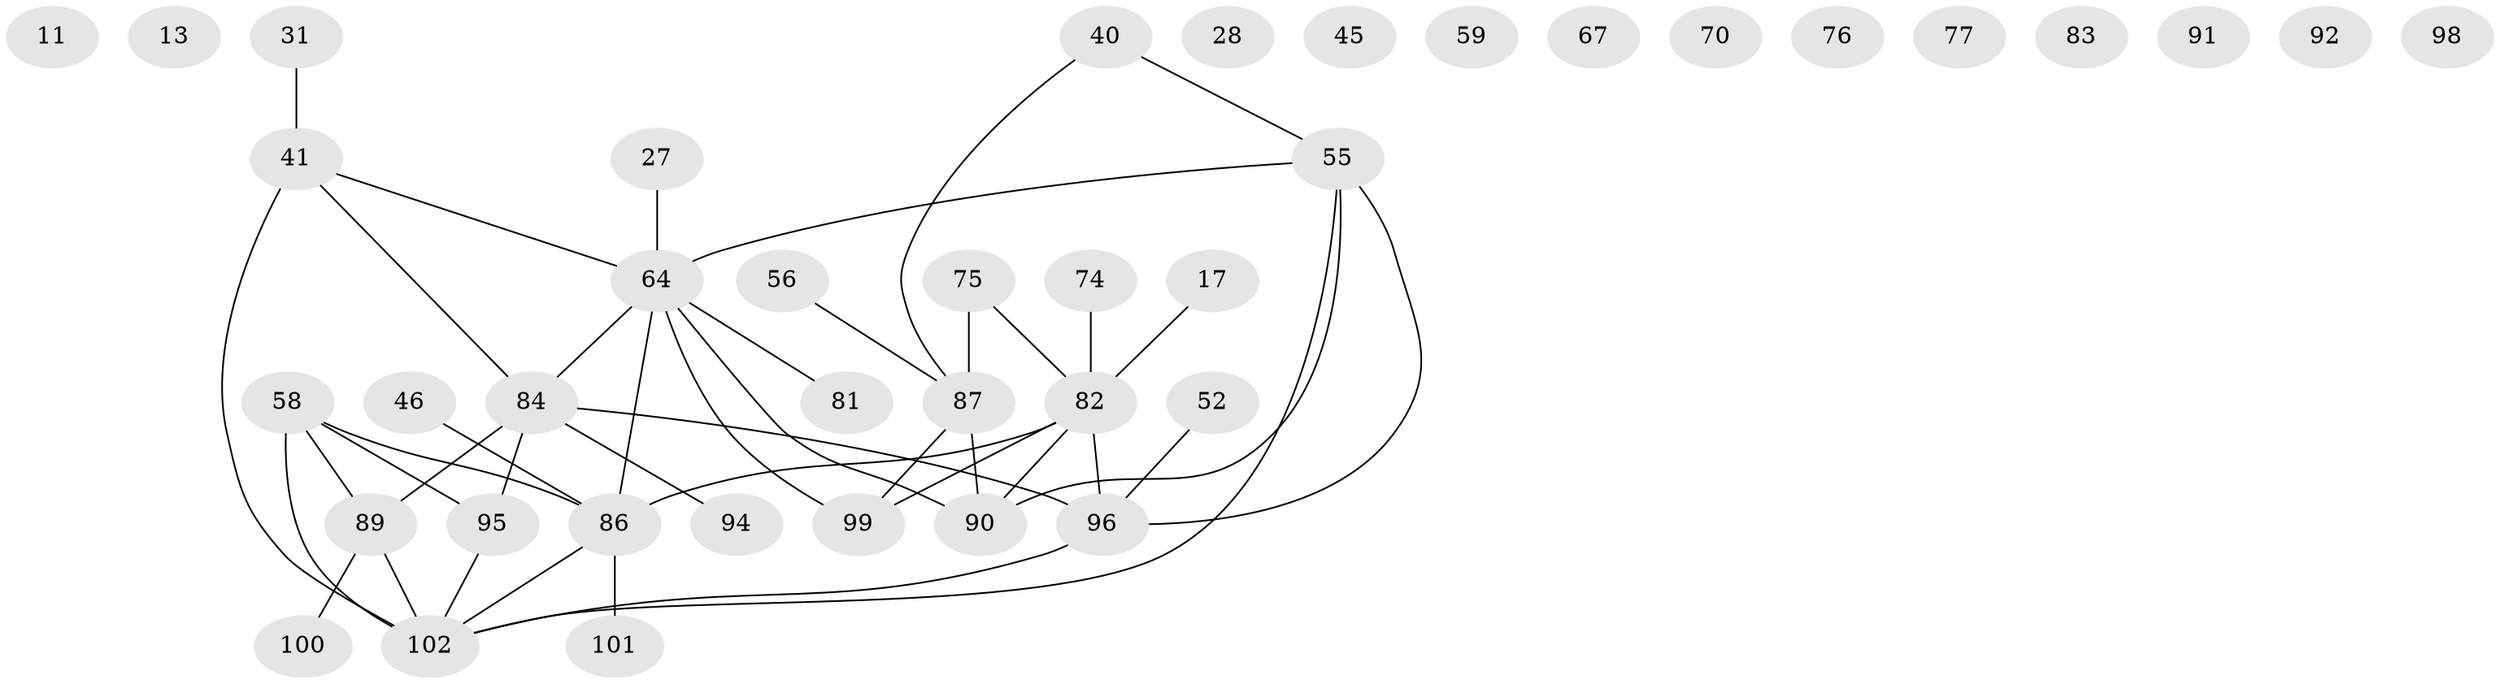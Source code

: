 // original degree distribution, {3: 0.1568627450980392, 2: 0.27450980392156865, 4: 0.12745098039215685, 1: 0.21568627450980393, 0: 0.11764705882352941, 5: 0.09803921568627451, 6: 0.00980392156862745}
// Generated by graph-tools (version 1.1) at 2025/43/03/04/25 21:43:26]
// undirected, 40 vertices, 43 edges
graph export_dot {
graph [start="1"]
  node [color=gray90,style=filled];
  11;
  13;
  17;
  27;
  28;
  31;
  40;
  41 [super="+20"];
  45;
  46;
  52;
  55 [super="+30+2+38"];
  56 [super="+19+48"];
  58 [super="+25+43+36"];
  59;
  64 [super="+63"];
  67;
  70;
  74;
  75;
  76;
  77;
  81 [super="+47"];
  82 [super="+12+80"];
  83 [super="+49"];
  84 [super="+33+73+78"];
  86 [super="+29"];
  87 [super="+79"];
  89 [super="+62"];
  90 [super="+50"];
  91;
  92;
  94;
  95;
  96 [super="+9+18+61"];
  98;
  99 [super="+60+93+69+71+97"];
  100;
  101;
  102 [super="+65+85+88"];
  17 -- 82;
  27 -- 64;
  31 -- 41;
  40 -- 55;
  40 -- 87;
  41 -- 64;
  41 -- 84 [weight=2];
  41 -- 102 [weight=3];
  46 -- 86;
  52 -- 96;
  55 -- 96 [weight=2];
  55 -- 90;
  55 -- 64;
  55 -- 102;
  56 -- 87;
  58 -- 95 [weight=2];
  58 -- 89;
  58 -- 86;
  58 -- 102;
  64 -- 90;
  64 -- 86 [weight=2];
  64 -- 99;
  64 -- 81;
  64 -- 84;
  74 -- 82;
  75 -- 87;
  75 -- 82;
  82 -- 96 [weight=2];
  82 -- 86 [weight=3];
  82 -- 90;
  82 -- 99;
  84 -- 95 [weight=2];
  84 -- 89;
  84 -- 96 [weight=2];
  84 -- 94;
  86 -- 101;
  86 -- 102;
  87 -- 90 [weight=2];
  87 -- 99;
  89 -- 102;
  89 -- 100;
  95 -- 102;
  96 -- 102;
}
